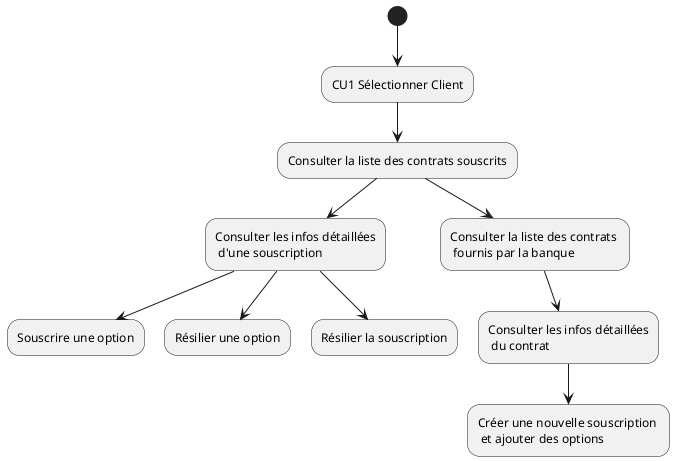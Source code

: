@startuml
(*)  --> "CU1 Sélectionner Client"
--> "Consulter la liste des contrats souscrits"

"Consulter la liste des contrats souscrits"-->  "Consulter les infos détaillées\n d'une souscription"
"Consulter la liste des contrats souscrits"--> "Consulter la liste des contrats \n fournis par la banque "

"Consulter les infos détaillées\n d'une souscription" --> "Souscrire une option"
"Consulter les infos détaillées\n d'une souscription" --> "Résilier une option"
"Consulter les infos détaillées\n d'une souscription" --> "Résilier la souscription"

"Consulter la liste des contrats \n fournis par la banque " --> "Consulter les infos détaillées\n du contrat"
"Consulter les infos détaillées\n du contrat" --> "Créer une nouvelle souscription \n et ajouter des options"

@enduml